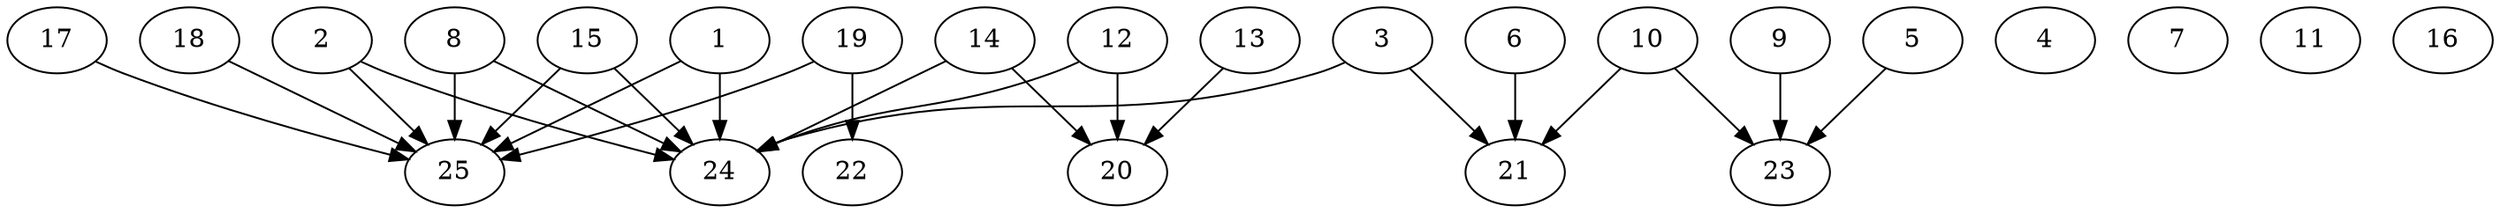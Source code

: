 // DAG automatically generated by daggen at Thu Oct  3 14:00:39 2019
// ./daggen --dot -n 25 --ccr 0.4 --fat 0.9 --regular 0.9 --density 0.5 --mindata 5242880 --maxdata 52428800 
digraph G {
  1 [size="79976960", alpha="0.14", expect_size="31990784"] 
  1 -> 24 [size ="31990784"]
  1 -> 25 [size ="31990784"]
  2 [size="61486080", alpha="0.13", expect_size="24594432"] 
  2 -> 24 [size ="24594432"]
  2 -> 25 [size ="24594432"]
  3 [size="68032000", alpha="0.12", expect_size="27212800"] 
  3 -> 21 [size ="27212800"]
  3 -> 24 [size ="27212800"]
  4 [size="40015360", alpha="0.12", expect_size="16006144"] 
  5 [size="49927680", alpha="0.15", expect_size="19971072"] 
  5 -> 23 [size ="19971072"]
  6 [size="121195520", alpha="0.09", expect_size="48478208"] 
  6 -> 21 [size ="48478208"]
  7 [size="127272960", alpha="0.15", expect_size="50909184"] 
  8 [size="78602240", alpha="0.19", expect_size="31440896"] 
  8 -> 24 [size ="31440896"]
  8 -> 25 [size ="31440896"]
  9 [size="89269760", alpha="0.11", expect_size="35707904"] 
  9 -> 23 [size ="35707904"]
  10 [size="73594880", alpha="0.07", expect_size="29437952"] 
  10 -> 21 [size ="29437952"]
  10 -> 23 [size ="29437952"]
  11 [size="13649920", alpha="0.00", expect_size="5459968"] 
  12 [size="97881600", alpha="0.05", expect_size="39152640"] 
  12 -> 20 [size ="39152640"]
  12 -> 24 [size ="39152640"]
  13 [size="59276800", alpha="0.17", expect_size="23710720"] 
  13 -> 20 [size ="23710720"]
  14 [size="128596480", alpha="0.15", expect_size="51438592"] 
  14 -> 20 [size ="51438592"]
  14 -> 24 [size ="51438592"]
  15 [size="81241600", alpha="0.07", expect_size="32496640"] 
  15 -> 24 [size ="32496640"]
  15 -> 25 [size ="32496640"]
  16 [size="49448960", alpha="0.00", expect_size="19779584"] 
  17 [size="105397760", alpha="0.03", expect_size="42159104"] 
  17 -> 25 [size ="42159104"]
  18 [size="78330880", alpha="0.08", expect_size="31332352"] 
  18 -> 25 [size ="31332352"]
  19 [size="73057280", alpha="0.14", expect_size="29222912"] 
  19 -> 22 [size ="29222912"]
  19 -> 25 [size ="29222912"]
  20 [size="18263040", alpha="0.08", expect_size="7305216"] 
  21 [size="62215680", alpha="0.13", expect_size="24886272"] 
  22 [size="64921600", alpha="0.06", expect_size="25968640"] 
  23 [size="96445440", alpha="0.09", expect_size="38578176"] 
  24 [size="77424640", alpha="0.16", expect_size="30969856"] 
  25 [size="45616640", alpha="0.10", expect_size="18246656"] 
}
